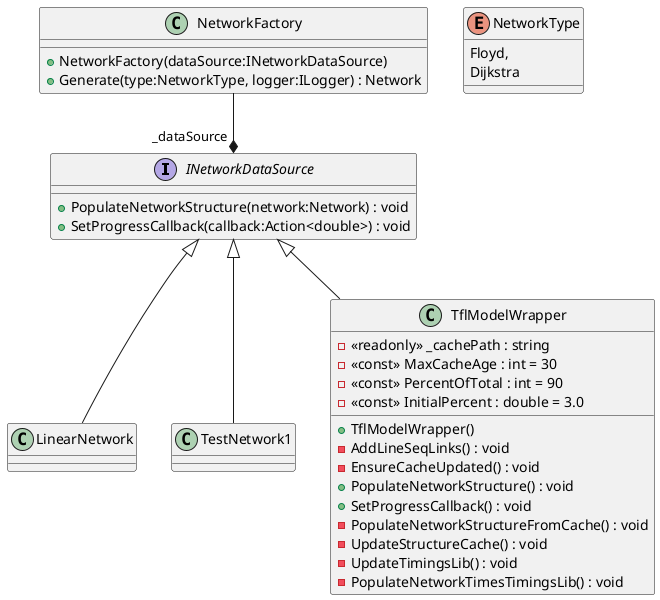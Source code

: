 @startuml
INetworkDataSource <|-- LinearNetwork
INetworkDataSource <|-- TestNetwork1

interface INetworkDataSource {
    + PopulateNetworkStructure(network:Network) : void
    + SetProgressCallback(callback:Action<double>) : void
}
enum NetworkType {
    Floyd,
    Dijkstra
}
class NetworkFactory {
    + NetworkFactory(dataSource:INetworkDataSource)
    + Generate(type:NetworkType, logger:ILogger) : Network
}
class TflModelWrapper {
    - <<readonly>> _cachePath : string
    - <<const>> MaxCacheAge : int = 30
    - <<const>> PercentOfTotal : int = 90
    - <<const>> InitialPercent : double = 3.0
    + TflModelWrapper()
    - AddLineSeqLinks() : void
    - EnsureCacheUpdated() : void
    + PopulateNetworkStructure() : void
    + SetProgressCallback() : void
    - PopulateNetworkStructureFromCache() : void
    - UpdateStructureCache() : void
    - UpdateTimingsLib() : void
    - PopulateNetworkTimesTimingsLib() : void
}
INetworkDataSource <|-- TflModelWrapper
NetworkFactory --* "_dataSource" INetworkDataSource
@enduml